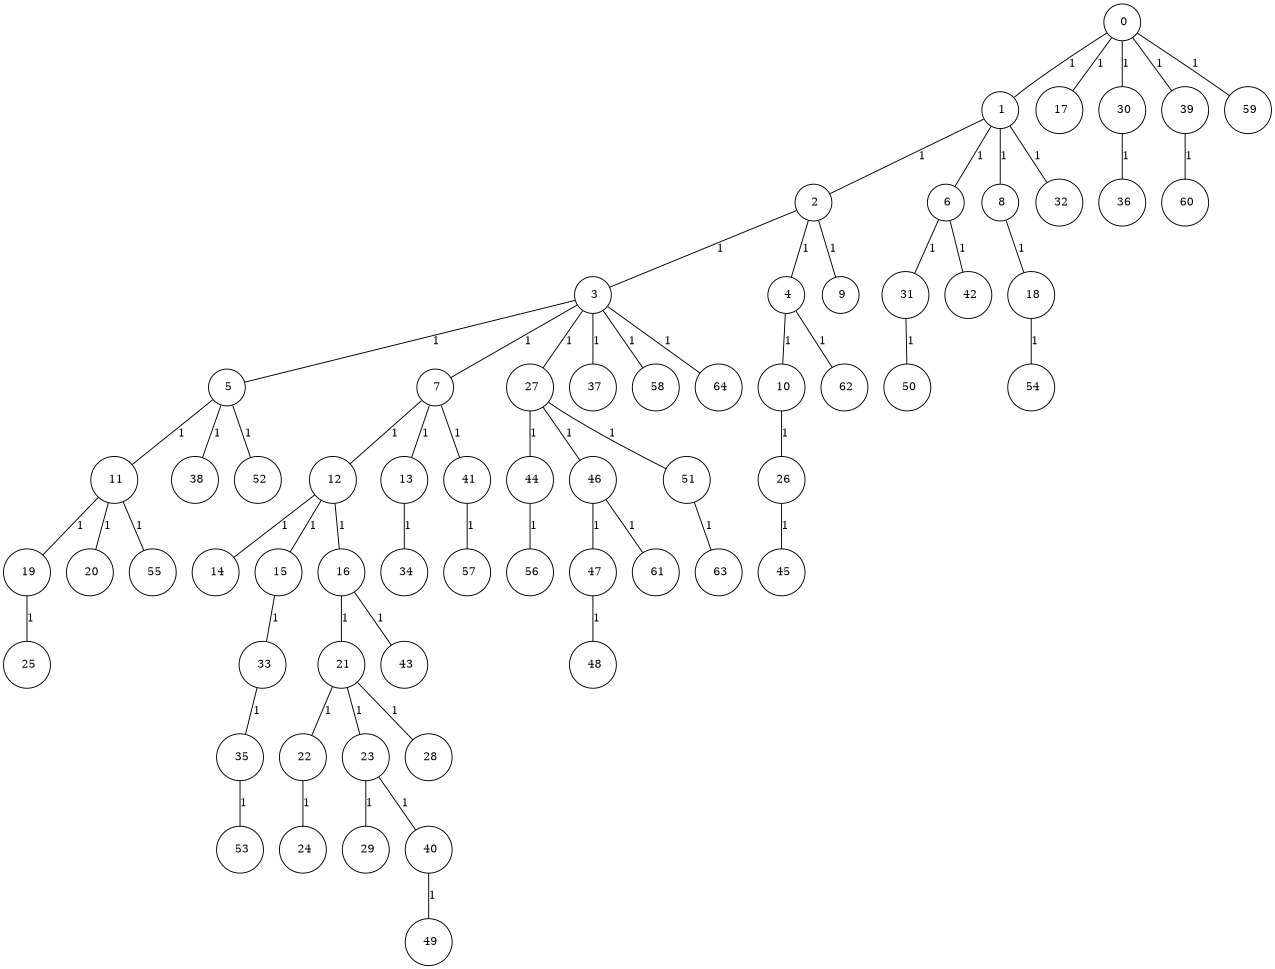 graph G {
size="8.5,11;"
ratio = "expand;"
fixedsize="true;"
overlap="scale;"
node[shape=circle,width=.12,hight=.12,fontsize=12]
edge[fontsize=12]

0[label=" 0" color=black, pos="1.2957404,0.43427096!"];
1[label=" 1" color=black, pos="2.9180037,0.54640569!"];
2[label=" 2" color=black, pos="2.5245186,1.9192385!"];
3[label=" 3" color=black, pos="0.018172521,2.5710728!"];
4[label=" 4" color=black, pos="0.3676589,0.76365792!"];
5[label=" 5" color=black, pos="1.6233071,2.6107928!"];
6[label=" 6" color=black, pos="1.7277633,2.0776232!"];
7[label=" 7" color=black, pos="2.9038961,1.4489174!"];
8[label=" 8" color=black, pos="1.1252672,1.8583972!"];
9[label=" 9" color=black, pos="1.9879139,1.9716171!"];
10[label=" 10" color=black, pos="2.3611767,2.4416644!"];
11[label=" 11" color=black, pos="0.56412992,1.4111911!"];
12[label=" 12" color=black, pos="2.1371484,1.4053582!"];
13[label=" 13" color=black, pos="2.6690013,0.64707237!"];
14[label=" 14" color=black, pos="1.1121986,0.16891942!"];
15[label=" 15" color=black, pos="1.2857375,2.2157311!"];
16[label=" 16" color=black, pos="2.5010252,2.4542757!"];
17[label=" 17" color=black, pos="2.4789311,1.0013717!"];
18[label=" 18" color=black, pos="0.31674847,2.219457!"];
19[label=" 19" color=black, pos="1.4557733,0.81266722!"];
20[label=" 20" color=black, pos="1.8054972,2.3533772!"];
21[label=" 21" color=black, pos="2.2341764,2.871263!"];
22[label=" 22" color=black, pos="0.72514515,2.3624696!"];
23[label=" 23" color=black, pos="1.6580193,0.42188743!"];
24[label=" 24" color=black, pos="1.652329,1.6479837!"];
25[label=" 25" color=black, pos="2.302056,0.97136796!"];
26[label=" 26" color=black, pos="0.092391467,0.49968283!"];
27[label=" 27" color=black, pos="2.8214731,2.1410865!"];
28[label=" 28" color=black, pos="0.53037543,1.1014687!"];
29[label=" 29" color=black, pos="1.4949134,0.1109268!"];
30[label=" 30" color=black, pos="1.0129142,1.2309412!"];
31[label=" 31" color=black, pos="0.051597177,1.8299781!"];
32[label=" 32" color=black, pos="2.5289918,0.83518636!"];
33[label=" 33" color=black, pos="0.12731715,2.4498522!"];
34[label=" 34" color=black, pos="1.9973793,2.7678734!"];
35[label=" 35" color=black, pos="0.26188505,2.4458227!"];
36[label=" 36" color=black, pos="2.4034237,1.5568123!"];
37[label=" 37" color=black, pos="0.52002323,1.1183956!"];
38[label=" 38" color=black, pos="2.1411355,2.203871!"];
39[label=" 39" color=black, pos="0.0021654372,0.89665892!"];
40[label=" 40" color=black, pos="1.5118109,2.3622049!"];
41[label=" 41" color=black, pos="0.5383996,1.8588367!"];
42[label=" 42" color=black, pos="2.7615921,2.3546313!"];
43[label=" 43" color=black, pos="1.53567,2.8157377!"];
44[label=" 44" color=black, pos="1.3477455,1.8374308!"];
45[label=" 45" color=black, pos="2.0402891,1.4007062!"];
46[label=" 46" color=black, pos="1.3051632,0.37415732!"];
47[label=" 47" color=black, pos="2.6384263,1.8384859!"];
48[label=" 48" color=black, pos="1.0026615,0.78936523!"];
49[label=" 49" color=black, pos="0.012747929,2.07684!"];
50[label=" 50" color=black, pos="1.274912,0.79781721!"];
51[label=" 51" color=black, pos="1.2319254,2.7496757!"];
52[label=" 52" color=black, pos="1.9861048,2.4474395!"];
53[label=" 53" color=black, pos="2.5429329,0.20781852!"];
54[label=" 54" color=black, pos="1.4527228,0.15542487!"];
55[label=" 55" color=black, pos="0.85279208,1.2413863!"];
56[label=" 56" color=black, pos="0.19460157,1.3965147!"];
57[label=" 57" color=black, pos="2.6789534,0.98168955!"];
58[label=" 58" color=black, pos="1.9048261,1.7644474!"];
59[label=" 59" color=black, pos="0.39306163,1.7164223!"];
60[label=" 60" color=black, pos="0.1012296,0.40556037!"];
61[label=" 61" color=black, pos="1.0120074,1.4922587!"];
62[label=" 62" color=black, pos="1.1953547,1.5558794!"];
63[label=" 63" color=black, pos="0.64159437,1.9036004!"];
64[label=" 64" color=black, pos="2.8280173,1.0435454!"];
0--1[label="1"]
0--17[label="1"]
0--30[label="1"]
0--39[label="1"]
0--59[label="1"]
1--2[label="1"]
1--6[label="1"]
1--8[label="1"]
1--32[label="1"]
2--3[label="1"]
2--4[label="1"]
2--9[label="1"]
3--5[label="1"]
3--7[label="1"]
3--27[label="1"]
3--37[label="1"]
3--58[label="1"]
3--64[label="1"]
4--10[label="1"]
4--62[label="1"]
5--11[label="1"]
5--38[label="1"]
5--52[label="1"]
6--31[label="1"]
6--42[label="1"]
7--12[label="1"]
7--13[label="1"]
7--41[label="1"]
8--18[label="1"]
10--26[label="1"]
11--19[label="1"]
11--20[label="1"]
11--55[label="1"]
12--14[label="1"]
12--15[label="1"]
12--16[label="1"]
13--34[label="1"]
15--33[label="1"]
16--21[label="1"]
16--43[label="1"]
18--54[label="1"]
19--25[label="1"]
21--22[label="1"]
21--23[label="1"]
21--28[label="1"]
22--24[label="1"]
23--29[label="1"]
23--40[label="1"]
26--45[label="1"]
27--44[label="1"]
27--46[label="1"]
27--51[label="1"]
30--36[label="1"]
31--50[label="1"]
33--35[label="1"]
35--53[label="1"]
39--60[label="1"]
40--49[label="1"]
41--57[label="1"]
44--56[label="1"]
46--47[label="1"]
46--61[label="1"]
47--48[label="1"]
51--63[label="1"]

}

